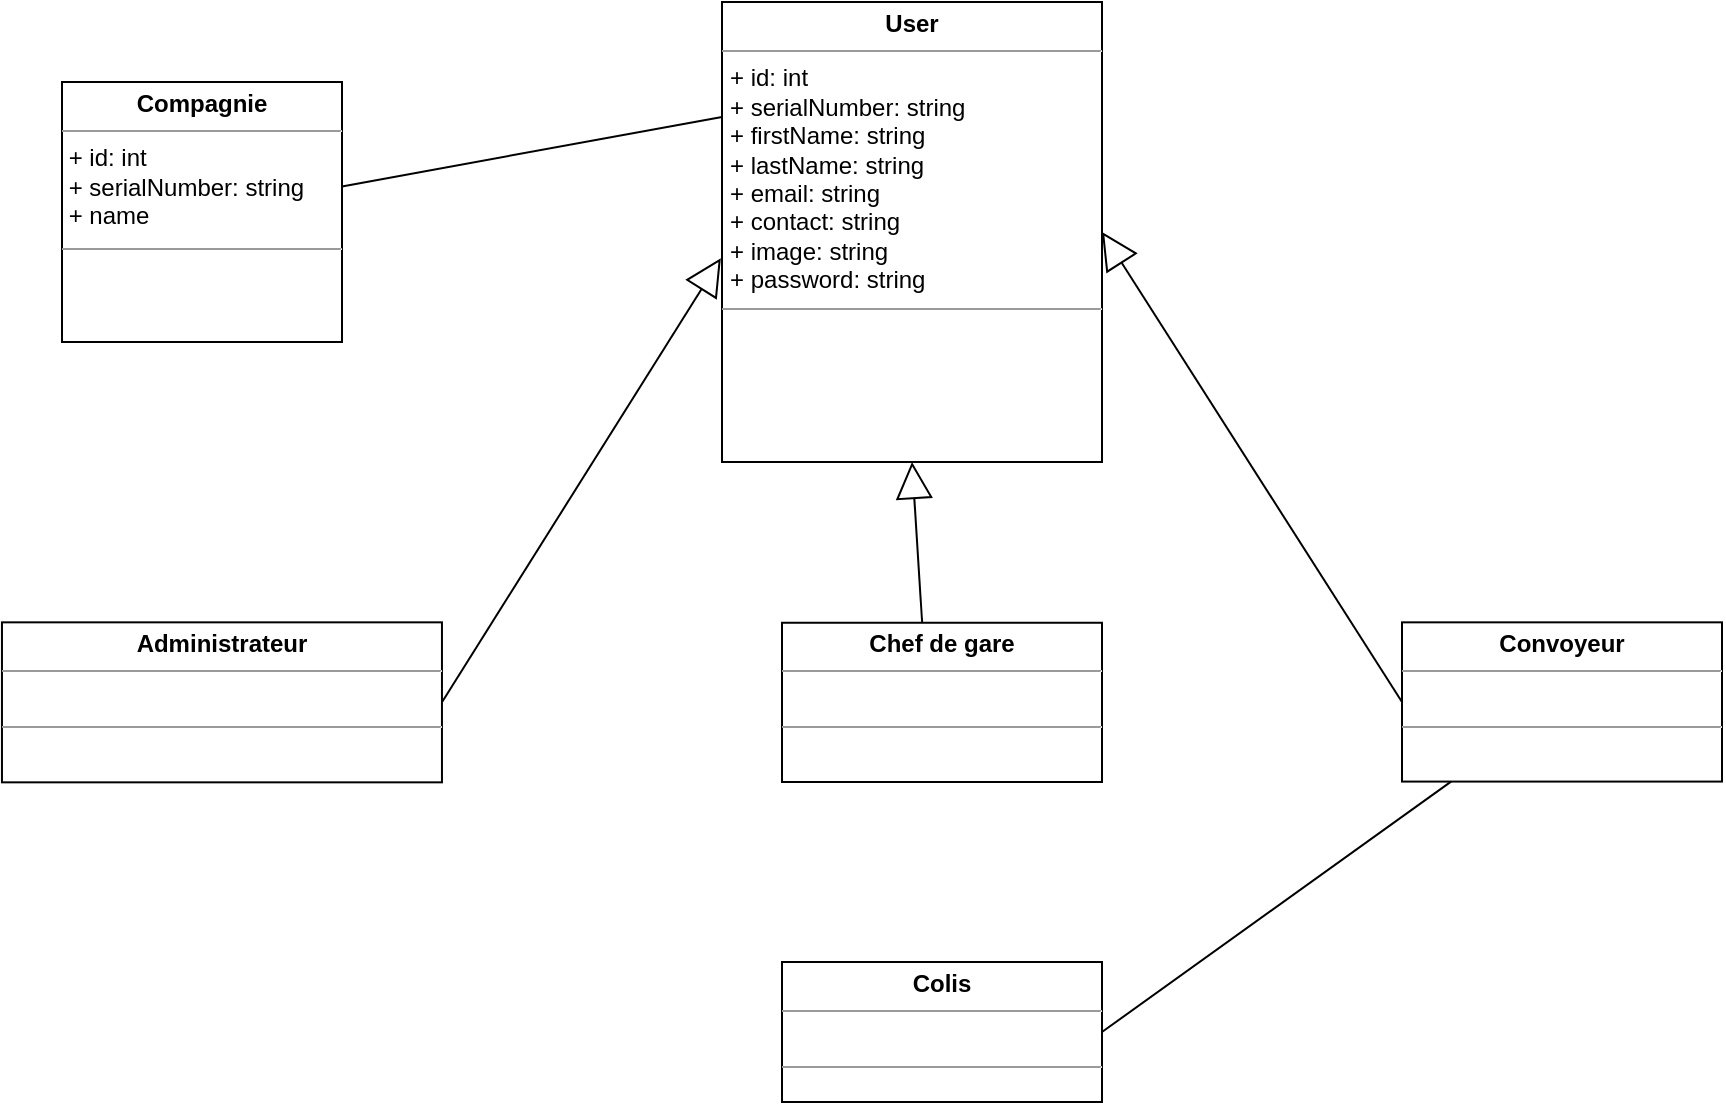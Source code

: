 <mxfile>
    <diagram id="OTjC3o1fLRH7sKmz6W72" name="Page-1">
        <mxGraphModel dx="1887" dy="1576" grid="1" gridSize="10" guides="1" tooltips="0" connect="1" arrows="1" fold="1" page="1" pageScale="1" pageWidth="827" pageHeight="1169" background="#ffffff" math="0" shadow="0">
            <root>
                <object label="" id="0">
                    <mxCell/>
                </object>
                <mxCell id="1" parent="0"/>
                <mxCell id="24" value="&lt;p style=&quot;margin: 0px ; margin-top: 4px ; text-align: center&quot;&gt;&lt;b&gt;User&lt;/b&gt;&lt;/p&gt;&lt;hr size=&quot;1&quot;&gt;&lt;p style=&quot;margin: 0px ; margin-left: 4px&quot;&gt;&lt;span style=&quot;text-align: -webkit-center&quot;&gt;+ id: int&amp;nbsp; &amp;nbsp; &amp;nbsp; &amp;nbsp; &amp;nbsp; &amp;nbsp; &amp;nbsp; &amp;nbsp; &amp;nbsp; &amp;nbsp; &amp;nbsp; &amp;nbsp;&amp;nbsp;&lt;/span&gt;&lt;br style=&quot;text-align: -webkit-center&quot;&gt;&lt;span style=&quot;text-align: -webkit-center&quot;&gt;+ serialNumber: string&lt;/span&gt;&lt;br style=&quot;text-align: -webkit-center&quot;&gt;&lt;span style=&quot;text-align: -webkit-center&quot;&gt;+ firstName: string&amp;nbsp; &amp;nbsp; &amp;nbsp;&amp;nbsp;&lt;/span&gt;&lt;br style=&quot;text-align: -webkit-center&quot;&gt;&lt;span style=&quot;text-align: -webkit-center&quot;&gt;+ lastName: string&amp;nbsp; &amp;nbsp; &amp;nbsp;&amp;nbsp;&lt;/span&gt;&lt;br style=&quot;text-align: -webkit-center&quot;&gt;&lt;span style=&quot;text-align: -webkit-center&quot;&gt;+ email: string&amp;nbsp; &amp;nbsp; &amp;nbsp; &amp;nbsp; &amp;nbsp; &amp;nbsp;&amp;nbsp;&lt;/span&gt;&lt;br style=&quot;text-align: -webkit-center&quot;&gt;&lt;span style=&quot;text-align: -webkit-center&quot;&gt;+ contact: string&amp;nbsp; &amp;nbsp; &amp;nbsp; &amp;nbsp; &amp;nbsp;&lt;/span&gt;&lt;br style=&quot;text-align: -webkit-center&quot;&gt;&lt;span style=&quot;text-align: -webkit-center&quot;&gt;+ image: string&lt;/span&gt;&lt;span style=&quot;text-align: -webkit-center&quot;&gt;&amp;nbsp;&amp;nbsp;&lt;/span&gt;&lt;br style=&quot;text-align: -webkit-center&quot;&gt;&lt;span style=&quot;text-align: -webkit-center&quot;&gt;+ password: string&amp;nbsp; &amp;nbsp;&lt;/span&gt;&lt;br&gt;&lt;/p&gt;&lt;hr size=&quot;1&quot;&gt;&lt;p style=&quot;margin: 0px ; margin-left: 4px&quot;&gt;&lt;br&gt;&lt;/p&gt;" style="verticalAlign=top;align=left;overflow=fill;fontSize=12;fontFamily=Helvetica;html=1;" parent="1" vertex="1">
                    <mxGeometry x="140" y="-310" width="190" height="230" as="geometry"/>
                </mxCell>
                <mxCell id="26" value="&lt;p style=&quot;margin: 0px ; margin-top: 4px ; text-align: center&quot;&gt;&lt;b&gt;Administrateur&lt;/b&gt;&lt;/p&gt;&lt;hr size=&quot;1&quot;&gt;&lt;p style=&quot;margin: 0px ; margin-left: 4px&quot;&gt;&lt;br&gt;&lt;/p&gt;&lt;hr size=&quot;1&quot;&gt;&lt;p style=&quot;margin: 0px ; margin-left: 4px&quot;&gt;&lt;br&gt;&lt;/p&gt;" style="verticalAlign=top;align=left;overflow=fill;fontSize=12;fontFamily=Helvetica;html=1;" parent="1" vertex="1">
                    <mxGeometry x="-220.02" y="0.17" width="220" height="80" as="geometry"/>
                </mxCell>
                <mxCell id="27" value="&lt;p style=&quot;margin: 0px ; margin-top: 4px ; text-align: center&quot;&gt;&lt;b&gt;Chef de gare&lt;/b&gt;&lt;/p&gt;&lt;hr size=&quot;1&quot;&gt;&lt;p style=&quot;margin: 0px ; margin-left: 4px&quot;&gt;&lt;br&gt;&lt;/p&gt;&lt;hr size=&quot;1&quot;&gt;&lt;p style=&quot;margin: 0px ; margin-left: 4px&quot;&gt;&lt;br&gt;&lt;/p&gt;" style="verticalAlign=top;align=left;overflow=fill;fontSize=12;fontFamily=Helvetica;html=1;" parent="1" vertex="1">
                    <mxGeometry x="170" y="0.38" width="160" height="79.62" as="geometry"/>
                </mxCell>
                <mxCell id="28" value="&lt;p style=&quot;margin: 0px ; margin-top: 4px ; text-align: center&quot;&gt;&lt;b&gt;Convoyeur&lt;/b&gt;&lt;/p&gt;&lt;hr size=&quot;1&quot;&gt;&lt;p style=&quot;margin: 0px ; margin-left: 4px&quot;&gt;&lt;br&gt;&lt;/p&gt;&lt;hr size=&quot;1&quot;&gt;&lt;p style=&quot;margin: 0px ; margin-left: 4px&quot;&gt;&lt;br&gt;&lt;/p&gt;" style="verticalAlign=top;align=left;overflow=fill;fontSize=12;fontFamily=Helvetica;html=1;" parent="1" vertex="1">
                    <mxGeometry x="480" y="0.17" width="160" height="79.62" as="geometry"/>
                </mxCell>
                <mxCell id="46" value="&lt;p style=&quot;margin: 0px ; margin-top: 4px ; text-align: center&quot;&gt;&lt;b&gt;Colis&lt;/b&gt;&lt;/p&gt;&lt;hr size=&quot;1&quot;&gt;&lt;p style=&quot;margin: 0px ; margin-left: 4px&quot;&gt;&lt;br&gt;&lt;/p&gt;&lt;hr size=&quot;1&quot;&gt;&lt;p style=&quot;margin: 0px ; margin-left: 4px&quot;&gt;&lt;br&gt;&lt;/p&gt;" style="verticalAlign=top;align=left;overflow=fill;fontSize=12;fontFamily=Helvetica;html=1;" parent="1" vertex="1">
                    <mxGeometry x="170" y="170" width="160" height="70" as="geometry"/>
                </mxCell>
                <mxCell id="61" value="Extends" style="endArrow=block;endSize=16;endFill=0;exitX=1;exitY=0.5;exitDx=0;exitDy=0;entryX=-0.003;entryY=0.557;entryDx=0;entryDy=0;fillColor=#f5f5f5;strokeColor=#000000;entryPerimeter=0;align=right;labelBackgroundColor=none;fontColor=none;noLabel=1;" parent="1" source="26" target="24" edge="1">
                    <mxGeometry width="160" relative="1" as="geometry">
                        <mxPoint x="-60" y="160" as="sourcePoint"/>
                        <mxPoint x="100" y="160" as="targetPoint"/>
                    </mxGeometry>
                </mxCell>
                <mxCell id="62" value="Extends" style="endArrow=block;endSize=16;endFill=0;html=1;labelBackgroundColor=none;fontColor=none;strokeColor=#000000;entryX=1;entryY=0.5;entryDx=0;entryDy=0;exitX=0;exitY=0.5;exitDx=0;exitDy=0;noLabel=1;" parent="1" source="28" target="24" edge="1">
                    <mxGeometry width="160" relative="1" as="geometry">
                        <mxPoint x="380" y="160" as="sourcePoint"/>
                        <mxPoint x="540" y="160" as="targetPoint"/>
                    </mxGeometry>
                </mxCell>
                <mxCell id="63" value="Extends" style="endArrow=block;endSize=16;endFill=0;labelBackgroundColor=none;fontColor=none;strokeColor=#000000;entryX=0.5;entryY=1;entryDx=0;entryDy=0;exitX=0.438;exitY=0;exitDx=0;exitDy=0;exitPerimeter=0;html=1;noLabel=1;" parent="1" source="27" target="24" edge="1">
                    <mxGeometry width="160" relative="1" as="geometry">
                        <mxPoint x="70" y="240" as="sourcePoint"/>
                        <mxPoint x="230" y="240" as="targetPoint"/>
                    </mxGeometry>
                </mxCell>
                <mxCell id="b4L6Q8JiVX4E-INUNAPd-65" value="&lt;p style=&quot;margin: 0px ; margin-top: 4px ; text-align: center&quot;&gt;&lt;b&gt;Compagnie&lt;/b&gt;&lt;/p&gt;&lt;hr size=&quot;1&quot;&gt;&amp;nbsp;+ id: int&lt;br&gt;&amp;nbsp;+ serialNumber: string&lt;br&gt;&amp;nbsp;+ name&lt;br&gt;&lt;div style=&quot;height: 2px&quot;&gt;&lt;/div&gt;&lt;hr size=&quot;1&quot;&gt;&lt;div style=&quot;height: 2px&quot;&gt;&lt;/div&gt;" style="verticalAlign=top;align=left;overflow=fill;fontSize=12;fontFamily=Helvetica;html=1;fontColor=none;" parent="1" vertex="1">
                    <mxGeometry x="-190" y="-270" width="140" height="130" as="geometry"/>
                </mxCell>
                <mxCell id="64" value="" style="endArrow=none;html=1;entryX=0;entryY=0.25;entryDx=0;entryDy=0;" edge="1" parent="1" source="b4L6Q8JiVX4E-INUNAPd-65" target="24">
                    <mxGeometry width="50" height="50" relative="1" as="geometry">
                        <mxPoint x="-10" y="-195" as="sourcePoint"/>
                        <mxPoint x="70" y="-200" as="targetPoint"/>
                    </mxGeometry>
                </mxCell>
                <mxCell id="65" value="" style="endArrow=none;html=1;exitX=1;exitY=0.5;exitDx=0;exitDy=0;" edge="1" parent="1" source="46" target="28">
                    <mxGeometry width="50" height="50" relative="1" as="geometry">
                        <mxPoint x="450" y="150" as="sourcePoint"/>
                        <mxPoint x="500" y="100" as="targetPoint"/>
                    </mxGeometry>
                </mxCell>
            </root>
        </mxGraphModel>
    </diagram>
</mxfile>